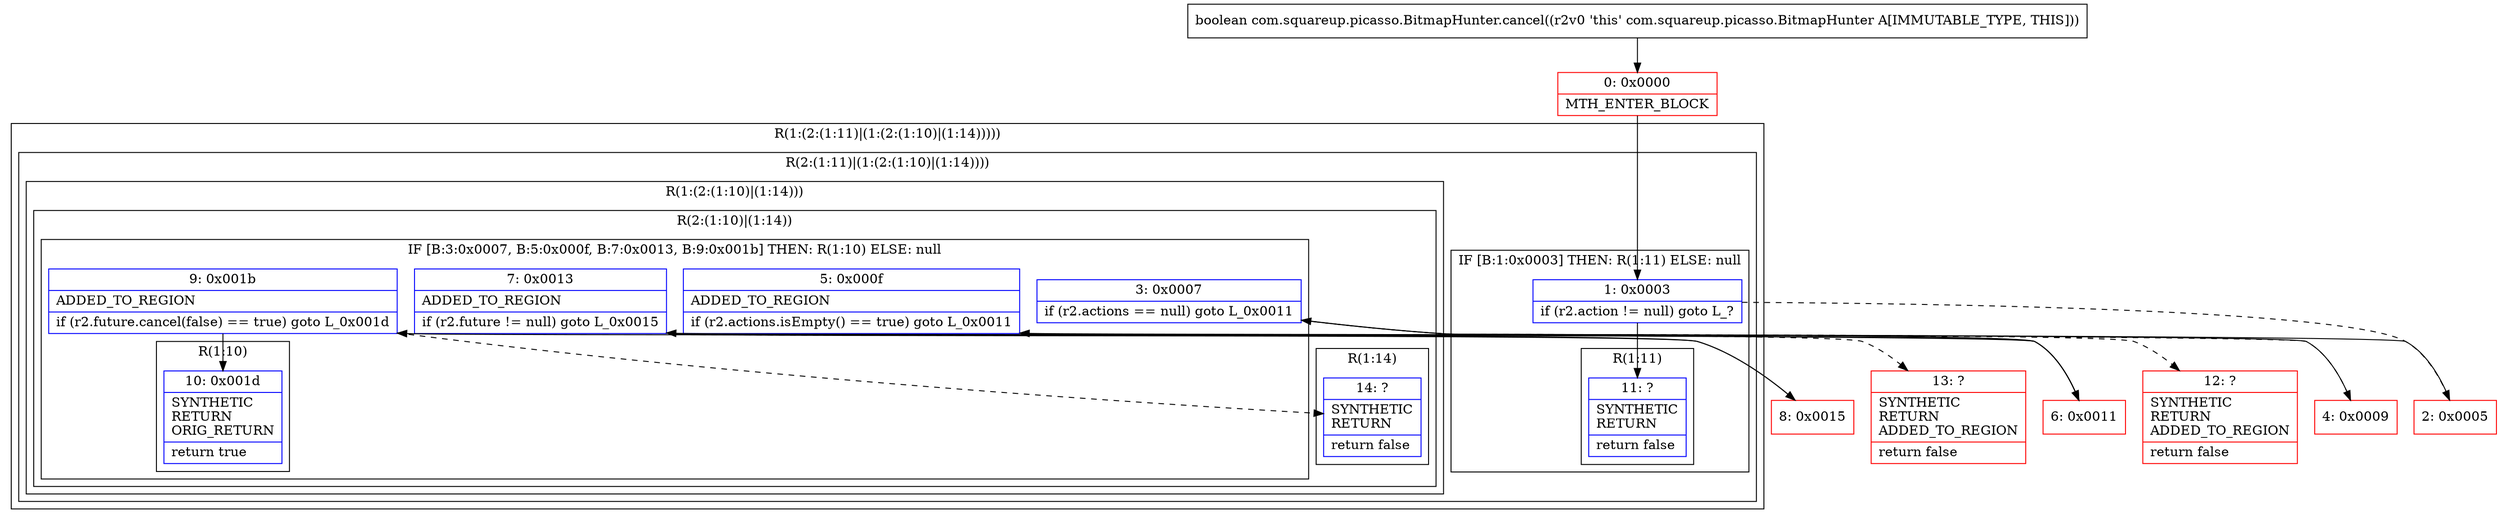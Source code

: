 digraph "CFG forcom.squareup.picasso.BitmapHunter.cancel()Z" {
subgraph cluster_Region_1951908952 {
label = "R(1:(2:(1:11)|(1:(2:(1:10)|(1:14)))))";
node [shape=record,color=blue];
subgraph cluster_Region_1027953422 {
label = "R(2:(1:11)|(1:(2:(1:10)|(1:14))))";
node [shape=record,color=blue];
subgraph cluster_IfRegion_309390423 {
label = "IF [B:1:0x0003] THEN: R(1:11) ELSE: null";
node [shape=record,color=blue];
Node_1 [shape=record,label="{1\:\ 0x0003|if (r2.action != null) goto L_?\l}"];
subgraph cluster_Region_1218810787 {
label = "R(1:11)";
node [shape=record,color=blue];
Node_11 [shape=record,label="{11\:\ ?|SYNTHETIC\lRETURN\l|return false\l}"];
}
}
subgraph cluster_Region_35318763 {
label = "R(1:(2:(1:10)|(1:14)))";
node [shape=record,color=blue];
subgraph cluster_Region_357565829 {
label = "R(2:(1:10)|(1:14))";
node [shape=record,color=blue];
subgraph cluster_IfRegion_5718316 {
label = "IF [B:3:0x0007, B:5:0x000f, B:7:0x0013, B:9:0x001b] THEN: R(1:10) ELSE: null";
node [shape=record,color=blue];
Node_3 [shape=record,label="{3\:\ 0x0007|if (r2.actions == null) goto L_0x0011\l}"];
Node_5 [shape=record,label="{5\:\ 0x000f|ADDED_TO_REGION\l|if (r2.actions.isEmpty() == true) goto L_0x0011\l}"];
Node_7 [shape=record,label="{7\:\ 0x0013|ADDED_TO_REGION\l|if (r2.future != null) goto L_0x0015\l}"];
Node_9 [shape=record,label="{9\:\ 0x001b|ADDED_TO_REGION\l|if (r2.future.cancel(false) == true) goto L_0x001d\l}"];
subgraph cluster_Region_1678504462 {
label = "R(1:10)";
node [shape=record,color=blue];
Node_10 [shape=record,label="{10\:\ 0x001d|SYNTHETIC\lRETURN\lORIG_RETURN\l|return true\l}"];
}
}
subgraph cluster_Region_823855319 {
label = "R(1:14)";
node [shape=record,color=blue];
Node_14 [shape=record,label="{14\:\ ?|SYNTHETIC\lRETURN\l|return false\l}"];
}
}
}
}
}
Node_0 [shape=record,color=red,label="{0\:\ 0x0000|MTH_ENTER_BLOCK\l}"];
Node_2 [shape=record,color=red,label="{2\:\ 0x0005}"];
Node_4 [shape=record,color=red,label="{4\:\ 0x0009}"];
Node_6 [shape=record,color=red,label="{6\:\ 0x0011}"];
Node_8 [shape=record,color=red,label="{8\:\ 0x0015}"];
Node_12 [shape=record,color=red,label="{12\:\ ?|SYNTHETIC\lRETURN\lADDED_TO_REGION\l|return false\l}"];
Node_13 [shape=record,color=red,label="{13\:\ ?|SYNTHETIC\lRETURN\lADDED_TO_REGION\l|return false\l}"];
MethodNode[shape=record,label="{boolean com.squareup.picasso.BitmapHunter.cancel((r2v0 'this' com.squareup.picasso.BitmapHunter A[IMMUTABLE_TYPE, THIS])) }"];
MethodNode -> Node_0;
Node_1 -> Node_2[style=dashed];
Node_1 -> Node_11;
Node_3 -> Node_4[style=dashed];
Node_3 -> Node_6;
Node_5 -> Node_6;
Node_5 -> Node_12[style=dashed];
Node_7 -> Node_8;
Node_7 -> Node_13[style=dashed];
Node_9 -> Node_10;
Node_9 -> Node_14[style=dashed];
Node_0 -> Node_1;
Node_2 -> Node_3;
Node_4 -> Node_5;
Node_6 -> Node_7;
Node_8 -> Node_9;
}

